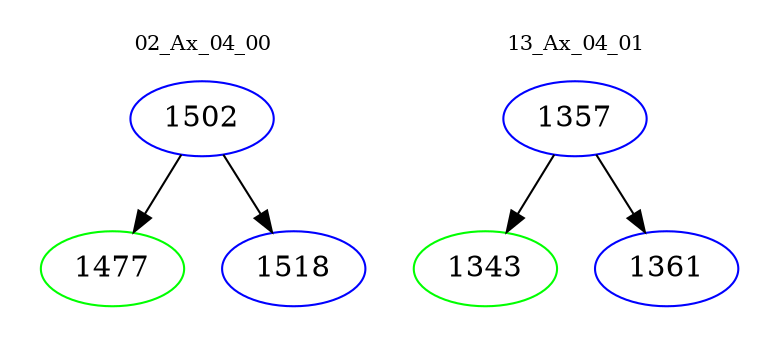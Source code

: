 digraph{
subgraph cluster_0 {
color = white
label = "02_Ax_04_00";
fontsize=10;
T0_1502 [label="1502", color="blue"]
T0_1502 -> T0_1477 [color="black"]
T0_1477 [label="1477", color="green"]
T0_1502 -> T0_1518 [color="black"]
T0_1518 [label="1518", color="blue"]
}
subgraph cluster_1 {
color = white
label = "13_Ax_04_01";
fontsize=10;
T1_1357 [label="1357", color="blue"]
T1_1357 -> T1_1343 [color="black"]
T1_1343 [label="1343", color="green"]
T1_1357 -> T1_1361 [color="black"]
T1_1361 [label="1361", color="blue"]
}
}
